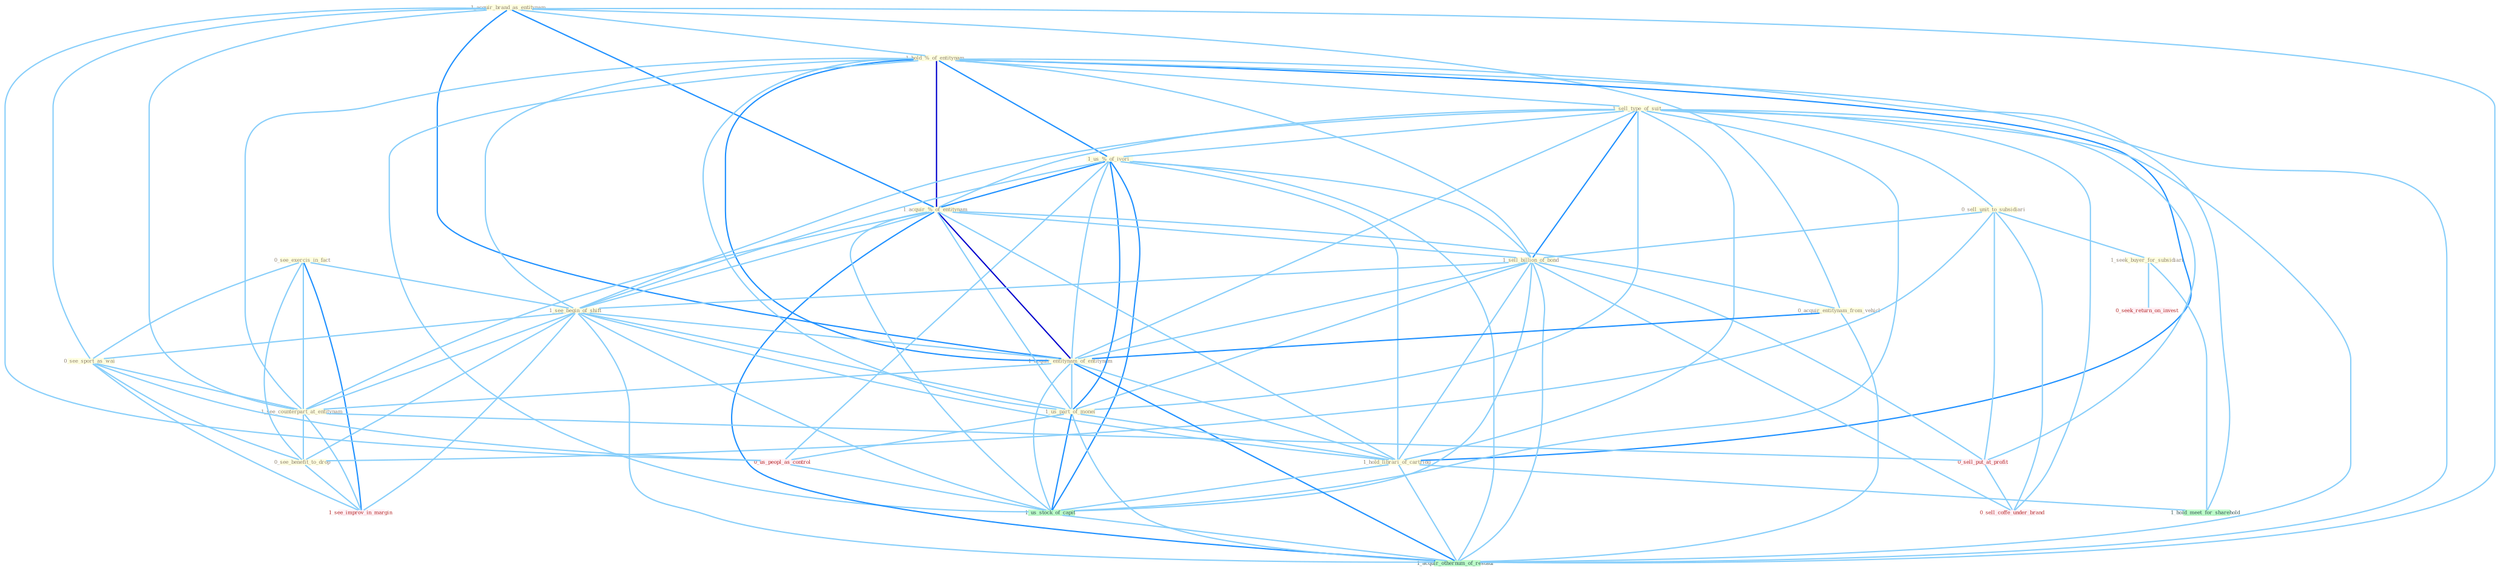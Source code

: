 Graph G{ 
    node
    [shape=polygon,style=filled,width=.5,height=.06,color="#BDFCC9",fixedsize=true,fontsize=4,
    fontcolor="#2f4f4f"];
    {node
    [color="#ffffe0", fontcolor="#8b7d6b"] "0_see_exercis_in_fact " "1_acquir_brand_as_entitynam " "1_hold_%_of_entitynam " "1_sell_type_of_suit " "1_us_%_of_ivori " "0_sell_unit_to_subsidiari " "1_acquir_%_of_entitynam " "1_sell_billion_of_bond " "0_acquir_entitynam_from_vehicl " "1_see_begin_of_shift " "0_see_sport_as_wai " "1_seek_buyer_for_subsidiari " "1_acquir_entitynam_of_entitynam " "1_us_part_of_monei " "1_see_counterpart_at_entitynam " "0_see_benefit_to_drop " "1_hold_librari_of_cartridg "}
{node [color="#fff0f5", fontcolor="#b22222"] "0_us_peopl_as_control " "0_sell_put_at_profit " "0_seek_return_on_invest " "1_see_improv_in_margin " "0_sell_coffe_under_brand "}
edge [color="#B0E2FF"];

	"0_see_exercis_in_fact " -- "1_see_begin_of_shift " [w="1", color="#87cefa" ];
	"0_see_exercis_in_fact " -- "0_see_sport_as_wai " [w="1", color="#87cefa" ];
	"0_see_exercis_in_fact " -- "1_see_counterpart_at_entitynam " [w="1", color="#87cefa" ];
	"0_see_exercis_in_fact " -- "0_see_benefit_to_drop " [w="1", color="#87cefa" ];
	"0_see_exercis_in_fact " -- "1_see_improv_in_margin " [w="2", color="#1e90ff" , len=0.8];
	"1_acquir_brand_as_entitynam " -- "1_hold_%_of_entitynam " [w="1", color="#87cefa" ];
	"1_acquir_brand_as_entitynam " -- "1_acquir_%_of_entitynam " [w="2", color="#1e90ff" , len=0.8];
	"1_acquir_brand_as_entitynam " -- "0_acquir_entitynam_from_vehicl " [w="1", color="#87cefa" ];
	"1_acquir_brand_as_entitynam " -- "0_see_sport_as_wai " [w="1", color="#87cefa" ];
	"1_acquir_brand_as_entitynam " -- "1_acquir_entitynam_of_entitynam " [w="2", color="#1e90ff" , len=0.8];
	"1_acquir_brand_as_entitynam " -- "1_see_counterpart_at_entitynam " [w="1", color="#87cefa" ];
	"1_acquir_brand_as_entitynam " -- "0_us_peopl_as_control " [w="1", color="#87cefa" ];
	"1_acquir_brand_as_entitynam " -- "1_acquir_othernum_of_restaur " [w="1", color="#87cefa" ];
	"1_hold_%_of_entitynam " -- "1_sell_type_of_suit " [w="1", color="#87cefa" ];
	"1_hold_%_of_entitynam " -- "1_us_%_of_ivori " [w="2", color="#1e90ff" , len=0.8];
	"1_hold_%_of_entitynam " -- "1_acquir_%_of_entitynam " [w="3", color="#0000cd" , len=0.6];
	"1_hold_%_of_entitynam " -- "1_sell_billion_of_bond " [w="1", color="#87cefa" ];
	"1_hold_%_of_entitynam " -- "1_see_begin_of_shift " [w="1", color="#87cefa" ];
	"1_hold_%_of_entitynam " -- "1_acquir_entitynam_of_entitynam " [w="2", color="#1e90ff" , len=0.8];
	"1_hold_%_of_entitynam " -- "1_us_part_of_monei " [w="1", color="#87cefa" ];
	"1_hold_%_of_entitynam " -- "1_see_counterpart_at_entitynam " [w="1", color="#87cefa" ];
	"1_hold_%_of_entitynam " -- "1_hold_librari_of_cartridg " [w="2", color="#1e90ff" , len=0.8];
	"1_hold_%_of_entitynam " -- "1_us_stock_of_capit " [w="1", color="#87cefa" ];
	"1_hold_%_of_entitynam " -- "1_hold_meet_for_sharehold " [w="1", color="#87cefa" ];
	"1_hold_%_of_entitynam " -- "1_acquir_othernum_of_restaur " [w="1", color="#87cefa" ];
	"1_sell_type_of_suit " -- "1_us_%_of_ivori " [w="1", color="#87cefa" ];
	"1_sell_type_of_suit " -- "0_sell_unit_to_subsidiari " [w="1", color="#87cefa" ];
	"1_sell_type_of_suit " -- "1_acquir_%_of_entitynam " [w="1", color="#87cefa" ];
	"1_sell_type_of_suit " -- "1_sell_billion_of_bond " [w="2", color="#1e90ff" , len=0.8];
	"1_sell_type_of_suit " -- "1_see_begin_of_shift " [w="1", color="#87cefa" ];
	"1_sell_type_of_suit " -- "1_acquir_entitynam_of_entitynam " [w="1", color="#87cefa" ];
	"1_sell_type_of_suit " -- "1_us_part_of_monei " [w="1", color="#87cefa" ];
	"1_sell_type_of_suit " -- "1_hold_librari_of_cartridg " [w="1", color="#87cefa" ];
	"1_sell_type_of_suit " -- "0_sell_put_at_profit " [w="1", color="#87cefa" ];
	"1_sell_type_of_suit " -- "1_us_stock_of_capit " [w="1", color="#87cefa" ];
	"1_sell_type_of_suit " -- "0_sell_coffe_under_brand " [w="1", color="#87cefa" ];
	"1_sell_type_of_suit " -- "1_acquir_othernum_of_restaur " [w="1", color="#87cefa" ];
	"1_us_%_of_ivori " -- "1_acquir_%_of_entitynam " [w="2", color="#1e90ff" , len=0.8];
	"1_us_%_of_ivori " -- "1_sell_billion_of_bond " [w="1", color="#87cefa" ];
	"1_us_%_of_ivori " -- "1_see_begin_of_shift " [w="1", color="#87cefa" ];
	"1_us_%_of_ivori " -- "1_acquir_entitynam_of_entitynam " [w="1", color="#87cefa" ];
	"1_us_%_of_ivori " -- "1_us_part_of_monei " [w="2", color="#1e90ff" , len=0.8];
	"1_us_%_of_ivori " -- "1_hold_librari_of_cartridg " [w="1", color="#87cefa" ];
	"1_us_%_of_ivori " -- "0_us_peopl_as_control " [w="1", color="#87cefa" ];
	"1_us_%_of_ivori " -- "1_us_stock_of_capit " [w="2", color="#1e90ff" , len=0.8];
	"1_us_%_of_ivori " -- "1_acquir_othernum_of_restaur " [w="1", color="#87cefa" ];
	"0_sell_unit_to_subsidiari " -- "1_sell_billion_of_bond " [w="1", color="#87cefa" ];
	"0_sell_unit_to_subsidiari " -- "1_seek_buyer_for_subsidiari " [w="1", color="#87cefa" ];
	"0_sell_unit_to_subsidiari " -- "0_see_benefit_to_drop " [w="1", color="#87cefa" ];
	"0_sell_unit_to_subsidiari " -- "0_sell_put_at_profit " [w="1", color="#87cefa" ];
	"0_sell_unit_to_subsidiari " -- "0_sell_coffe_under_brand " [w="1", color="#87cefa" ];
	"1_acquir_%_of_entitynam " -- "1_sell_billion_of_bond " [w="1", color="#87cefa" ];
	"1_acquir_%_of_entitynam " -- "0_acquir_entitynam_from_vehicl " [w="1", color="#87cefa" ];
	"1_acquir_%_of_entitynam " -- "1_see_begin_of_shift " [w="1", color="#87cefa" ];
	"1_acquir_%_of_entitynam " -- "1_acquir_entitynam_of_entitynam " [w="3", color="#0000cd" , len=0.6];
	"1_acquir_%_of_entitynam " -- "1_us_part_of_monei " [w="1", color="#87cefa" ];
	"1_acquir_%_of_entitynam " -- "1_see_counterpart_at_entitynam " [w="1", color="#87cefa" ];
	"1_acquir_%_of_entitynam " -- "1_hold_librari_of_cartridg " [w="1", color="#87cefa" ];
	"1_acquir_%_of_entitynam " -- "1_us_stock_of_capit " [w="1", color="#87cefa" ];
	"1_acquir_%_of_entitynam " -- "1_acquir_othernum_of_restaur " [w="2", color="#1e90ff" , len=0.8];
	"1_sell_billion_of_bond " -- "1_see_begin_of_shift " [w="1", color="#87cefa" ];
	"1_sell_billion_of_bond " -- "1_acquir_entitynam_of_entitynam " [w="1", color="#87cefa" ];
	"1_sell_billion_of_bond " -- "1_us_part_of_monei " [w="1", color="#87cefa" ];
	"1_sell_billion_of_bond " -- "1_hold_librari_of_cartridg " [w="1", color="#87cefa" ];
	"1_sell_billion_of_bond " -- "0_sell_put_at_profit " [w="1", color="#87cefa" ];
	"1_sell_billion_of_bond " -- "1_us_stock_of_capit " [w="1", color="#87cefa" ];
	"1_sell_billion_of_bond " -- "0_sell_coffe_under_brand " [w="1", color="#87cefa" ];
	"1_sell_billion_of_bond " -- "1_acquir_othernum_of_restaur " [w="1", color="#87cefa" ];
	"0_acquir_entitynam_from_vehicl " -- "1_acquir_entitynam_of_entitynam " [w="2", color="#1e90ff" , len=0.8];
	"0_acquir_entitynam_from_vehicl " -- "1_acquir_othernum_of_restaur " [w="1", color="#87cefa" ];
	"1_see_begin_of_shift " -- "0_see_sport_as_wai " [w="1", color="#87cefa" ];
	"1_see_begin_of_shift " -- "1_acquir_entitynam_of_entitynam " [w="1", color="#87cefa" ];
	"1_see_begin_of_shift " -- "1_us_part_of_monei " [w="1", color="#87cefa" ];
	"1_see_begin_of_shift " -- "1_see_counterpart_at_entitynam " [w="1", color="#87cefa" ];
	"1_see_begin_of_shift " -- "0_see_benefit_to_drop " [w="1", color="#87cefa" ];
	"1_see_begin_of_shift " -- "1_hold_librari_of_cartridg " [w="1", color="#87cefa" ];
	"1_see_begin_of_shift " -- "1_us_stock_of_capit " [w="1", color="#87cefa" ];
	"1_see_begin_of_shift " -- "1_see_improv_in_margin " [w="1", color="#87cefa" ];
	"1_see_begin_of_shift " -- "1_acquir_othernum_of_restaur " [w="1", color="#87cefa" ];
	"0_see_sport_as_wai " -- "1_see_counterpart_at_entitynam " [w="1", color="#87cefa" ];
	"0_see_sport_as_wai " -- "0_see_benefit_to_drop " [w="1", color="#87cefa" ];
	"0_see_sport_as_wai " -- "0_us_peopl_as_control " [w="1", color="#87cefa" ];
	"0_see_sport_as_wai " -- "1_see_improv_in_margin " [w="1", color="#87cefa" ];
	"1_seek_buyer_for_subsidiari " -- "0_seek_return_on_invest " [w="1", color="#87cefa" ];
	"1_seek_buyer_for_subsidiari " -- "1_hold_meet_for_sharehold " [w="1", color="#87cefa" ];
	"1_acquir_entitynam_of_entitynam " -- "1_us_part_of_monei " [w="1", color="#87cefa" ];
	"1_acquir_entitynam_of_entitynam " -- "1_see_counterpart_at_entitynam " [w="1", color="#87cefa" ];
	"1_acquir_entitynam_of_entitynam " -- "1_hold_librari_of_cartridg " [w="1", color="#87cefa" ];
	"1_acquir_entitynam_of_entitynam " -- "1_us_stock_of_capit " [w="1", color="#87cefa" ];
	"1_acquir_entitynam_of_entitynam " -- "1_acquir_othernum_of_restaur " [w="2", color="#1e90ff" , len=0.8];
	"1_us_part_of_monei " -- "1_hold_librari_of_cartridg " [w="1", color="#87cefa" ];
	"1_us_part_of_monei " -- "0_us_peopl_as_control " [w="1", color="#87cefa" ];
	"1_us_part_of_monei " -- "1_us_stock_of_capit " [w="2", color="#1e90ff" , len=0.8];
	"1_us_part_of_monei " -- "1_acquir_othernum_of_restaur " [w="1", color="#87cefa" ];
	"1_see_counterpart_at_entitynam " -- "0_see_benefit_to_drop " [w="1", color="#87cefa" ];
	"1_see_counterpart_at_entitynam " -- "0_sell_put_at_profit " [w="1", color="#87cefa" ];
	"1_see_counterpart_at_entitynam " -- "1_see_improv_in_margin " [w="1", color="#87cefa" ];
	"0_see_benefit_to_drop " -- "1_see_improv_in_margin " [w="1", color="#87cefa" ];
	"1_hold_librari_of_cartridg " -- "1_us_stock_of_capit " [w="1", color="#87cefa" ];
	"1_hold_librari_of_cartridg " -- "1_hold_meet_for_sharehold " [w="1", color="#87cefa" ];
	"1_hold_librari_of_cartridg " -- "1_acquir_othernum_of_restaur " [w="1", color="#87cefa" ];
	"0_us_peopl_as_control " -- "1_us_stock_of_capit " [w="1", color="#87cefa" ];
	"0_sell_put_at_profit " -- "0_sell_coffe_under_brand " [w="1", color="#87cefa" ];
	"1_us_stock_of_capit " -- "1_acquir_othernum_of_restaur " [w="1", color="#87cefa" ];
}